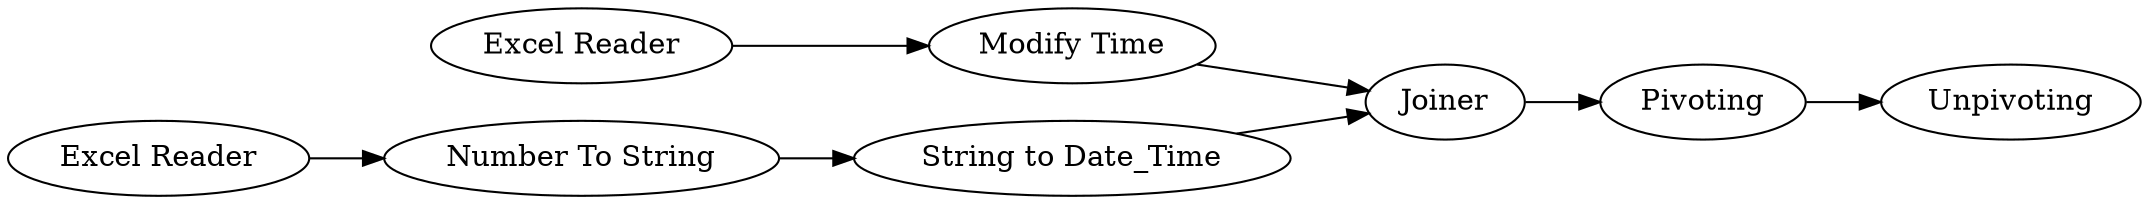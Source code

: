 digraph {
	1 [label="Excel Reader"]
	2 [label="Excel Reader"]
	3 [label="Modify Time"]
	4 [label="Number To String"]
	5 [label="String to Date_Time"]
	6 [label=Joiner]
	7 [label=Pivoting]
	8 [label=Unpivoting]
	1 -> 3
	2 -> 4
	3 -> 6
	4 -> 5
	5 -> 6
	6 -> 7
	7 -> 8
	rankdir=LR
}
